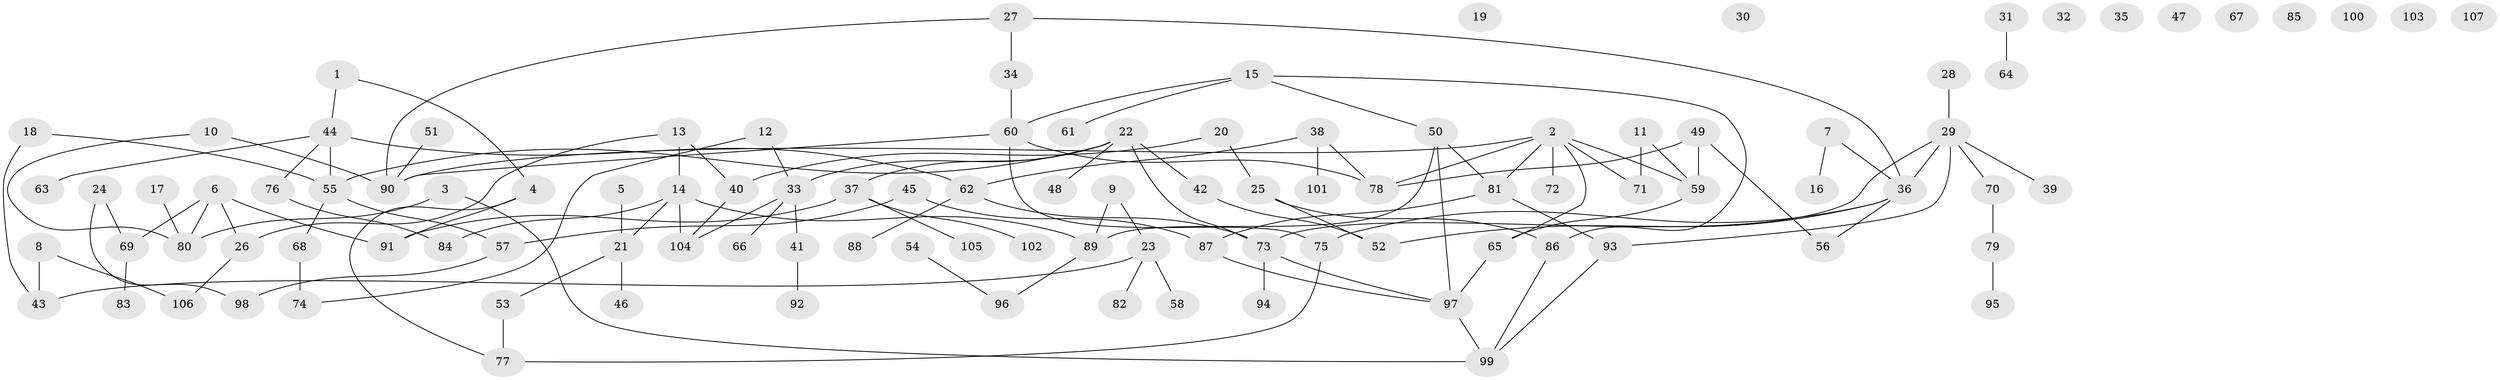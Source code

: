 // Generated by graph-tools (version 1.1) at 2025/49/03/09/25 03:49:12]
// undirected, 107 vertices, 128 edges
graph export_dot {
graph [start="1"]
  node [color=gray90,style=filled];
  1;
  2;
  3;
  4;
  5;
  6;
  7;
  8;
  9;
  10;
  11;
  12;
  13;
  14;
  15;
  16;
  17;
  18;
  19;
  20;
  21;
  22;
  23;
  24;
  25;
  26;
  27;
  28;
  29;
  30;
  31;
  32;
  33;
  34;
  35;
  36;
  37;
  38;
  39;
  40;
  41;
  42;
  43;
  44;
  45;
  46;
  47;
  48;
  49;
  50;
  51;
  52;
  53;
  54;
  55;
  56;
  57;
  58;
  59;
  60;
  61;
  62;
  63;
  64;
  65;
  66;
  67;
  68;
  69;
  70;
  71;
  72;
  73;
  74;
  75;
  76;
  77;
  78;
  79;
  80;
  81;
  82;
  83;
  84;
  85;
  86;
  87;
  88;
  89;
  90;
  91;
  92;
  93;
  94;
  95;
  96;
  97;
  98;
  99;
  100;
  101;
  102;
  103;
  104;
  105;
  106;
  107;
  1 -- 4;
  1 -- 44;
  2 -- 59;
  2 -- 65;
  2 -- 71;
  2 -- 72;
  2 -- 78;
  2 -- 81;
  2 -- 90;
  3 -- 80;
  3 -- 99;
  4 -- 77;
  4 -- 91;
  5 -- 21;
  6 -- 26;
  6 -- 69;
  6 -- 80;
  6 -- 91;
  7 -- 16;
  7 -- 36;
  8 -- 43;
  8 -- 106;
  9 -- 23;
  9 -- 89;
  10 -- 80;
  10 -- 90;
  11 -- 59;
  11 -- 71;
  12 -- 33;
  12 -- 74;
  13 -- 14;
  13 -- 26;
  13 -- 40;
  14 -- 21;
  14 -- 84;
  14 -- 89;
  14 -- 104;
  15 -- 50;
  15 -- 60;
  15 -- 61;
  15 -- 86;
  17 -- 80;
  18 -- 43;
  18 -- 55;
  20 -- 25;
  20 -- 40;
  21 -- 46;
  21 -- 53;
  22 -- 33;
  22 -- 37;
  22 -- 42;
  22 -- 48;
  22 -- 55;
  22 -- 73;
  23 -- 43;
  23 -- 58;
  23 -- 82;
  24 -- 69;
  24 -- 98;
  25 -- 52;
  25 -- 86;
  26 -- 106;
  27 -- 34;
  27 -- 36;
  27 -- 90;
  28 -- 29;
  29 -- 36;
  29 -- 39;
  29 -- 70;
  29 -- 73;
  29 -- 93;
  31 -- 64;
  33 -- 41;
  33 -- 66;
  33 -- 104;
  34 -- 60;
  36 -- 52;
  36 -- 56;
  36 -- 75;
  37 -- 91;
  37 -- 102;
  37 -- 105;
  38 -- 62;
  38 -- 78;
  38 -- 101;
  40 -- 104;
  41 -- 92;
  42 -- 52;
  44 -- 55;
  44 -- 62;
  44 -- 63;
  44 -- 76;
  45 -- 57;
  45 -- 87;
  49 -- 56;
  49 -- 59;
  49 -- 78;
  50 -- 81;
  50 -- 89;
  50 -- 97;
  51 -- 90;
  53 -- 77;
  54 -- 96;
  55 -- 57;
  55 -- 68;
  57 -- 98;
  59 -- 65;
  60 -- 75;
  60 -- 78;
  60 -- 90;
  62 -- 73;
  62 -- 88;
  65 -- 97;
  68 -- 74;
  69 -- 83;
  70 -- 79;
  73 -- 94;
  73 -- 97;
  75 -- 77;
  76 -- 84;
  79 -- 95;
  81 -- 87;
  81 -- 93;
  86 -- 99;
  87 -- 97;
  89 -- 96;
  93 -- 99;
  97 -- 99;
}
